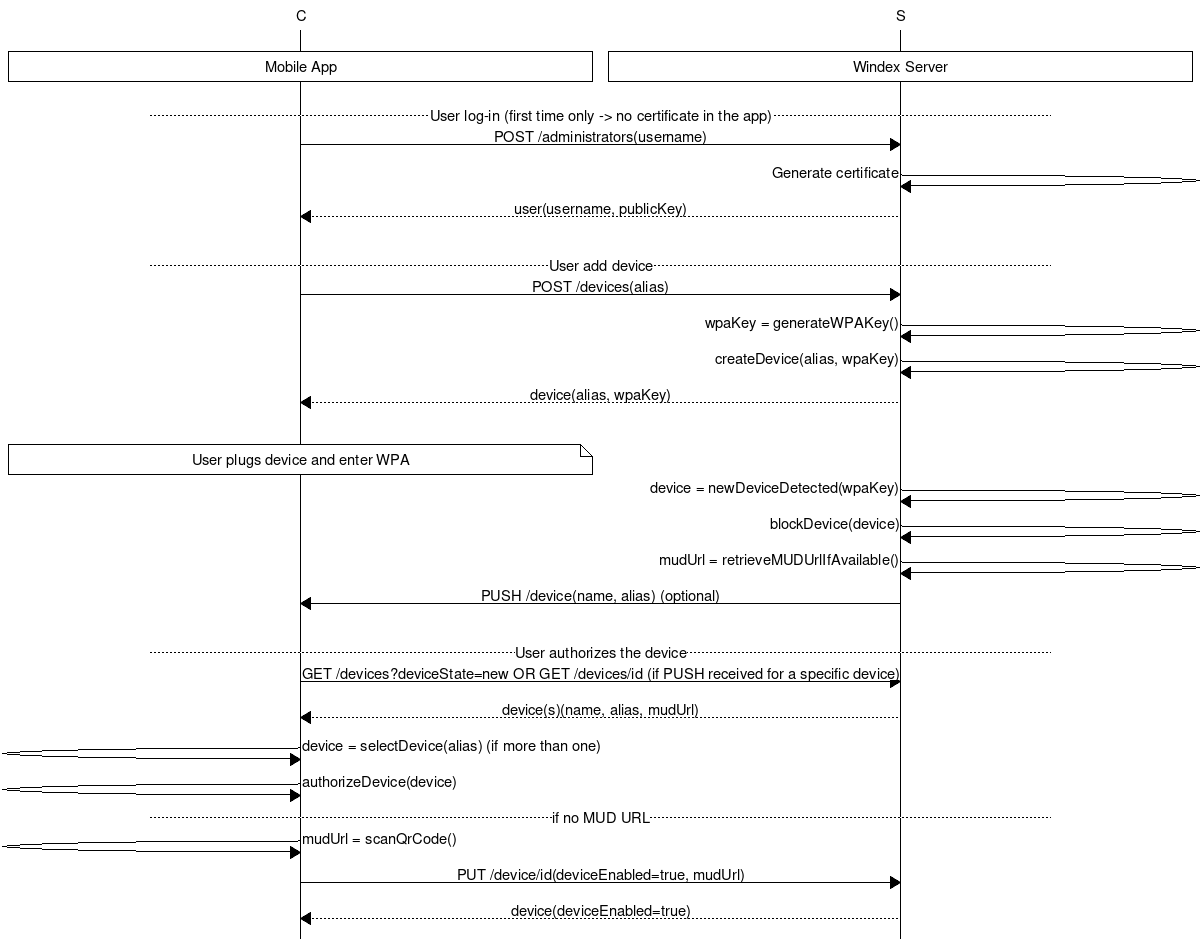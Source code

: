 msc {
    hscale = "2";

    C, S;
    |||;

    C box C [label="Mobile App"], S box S [label="Windex Server"];

    |||;
    --- [label="User log-in (first time only -> no certificate in the app)"];

    C => S [label="POST /administrators(username)"];
    S => S [label="Generate certificate"];
    C << S [label="user(username, publicKey)"];


    |||;
    --- [label="User add device"];

    C => S [label="POST /devices(alias)"];
    S => S [label="wpaKey = generateWPAKey()"];
    S => S [label="createDevice(alias, wpaKey)"];
    C << S [label="device(alias, wpaKey)"];

    |||;
    C note C [label="User plugs device and enter WPA"];
    S => S [label="device = newDeviceDetected(wpaKey)"];
    S => S [label="blockDevice(device)"];
    S => S [label="mudUrl = retrieveMUDUrlIfAvailable()"];
    C <= S [label="PUSH /device(name, alias) (optional)"];


    |||;
    --- [label="User authorizes the device"];

    C => S [label="GET /devices?deviceState=new OR GET /devices/id (if PUSH received for a specific device)"];
    C << S [label="device(s)(name, alias, mudUrl)"];
    C => C [label="device = selectDevice(alias) (if more than one)"];
    C => C [label="authorizeDevice(device)"];
    --- [label="if no MUD URL"];
    C => C [label="mudUrl = scanQrCode()"];
    C => S [label="PUT /device/id(deviceEnabled=true, mudUrl)"];
    C << S [label="device(deviceEnabled=true)"];
}
